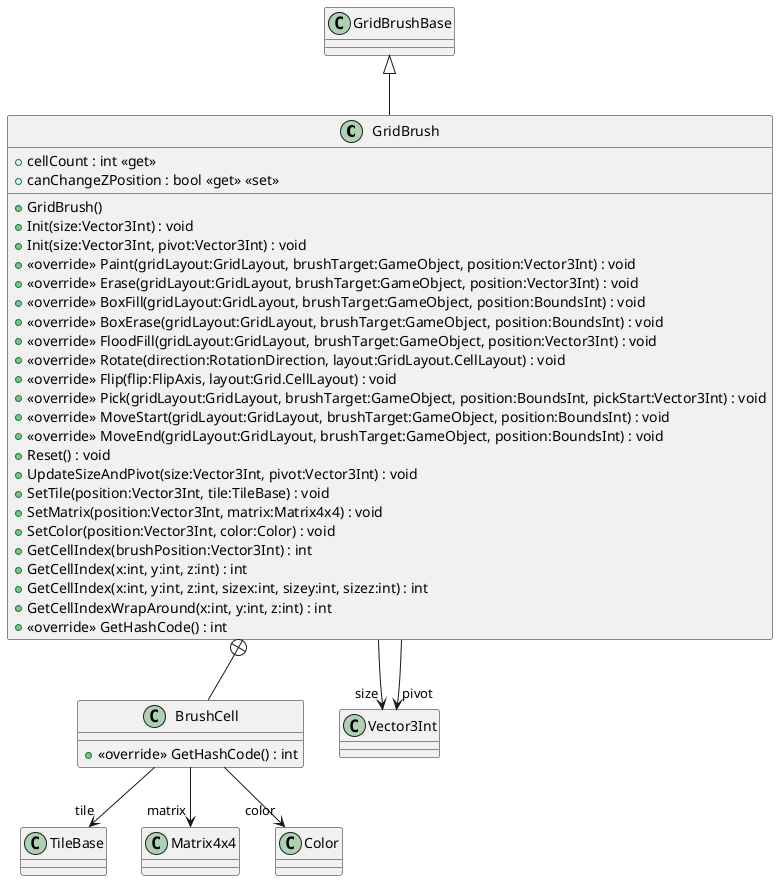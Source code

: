 @startuml
class GridBrush {
    + cellCount : int <<get>>
    + canChangeZPosition : bool <<get>> <<set>>
    + GridBrush()
    + Init(size:Vector3Int) : void
    + Init(size:Vector3Int, pivot:Vector3Int) : void
    + <<override>> Paint(gridLayout:GridLayout, brushTarget:GameObject, position:Vector3Int) : void
    + <<override>> Erase(gridLayout:GridLayout, brushTarget:GameObject, position:Vector3Int) : void
    + <<override>> BoxFill(gridLayout:GridLayout, brushTarget:GameObject, position:BoundsInt) : void
    + <<override>> BoxErase(gridLayout:GridLayout, brushTarget:GameObject, position:BoundsInt) : void
    + <<override>> FloodFill(gridLayout:GridLayout, brushTarget:GameObject, position:Vector3Int) : void
    + <<override>> Rotate(direction:RotationDirection, layout:GridLayout.CellLayout) : void
    + <<override>> Flip(flip:FlipAxis, layout:Grid.CellLayout) : void
    + <<override>> Pick(gridLayout:GridLayout, brushTarget:GameObject, position:BoundsInt, pickStart:Vector3Int) : void
    + <<override>> MoveStart(gridLayout:GridLayout, brushTarget:GameObject, position:BoundsInt) : void
    + <<override>> MoveEnd(gridLayout:GridLayout, brushTarget:GameObject, position:BoundsInt) : void
    + Reset() : void
    + UpdateSizeAndPivot(size:Vector3Int, pivot:Vector3Int) : void
    + SetTile(position:Vector3Int, tile:TileBase) : void
    + SetMatrix(position:Vector3Int, matrix:Matrix4x4) : void
    + SetColor(position:Vector3Int, color:Color) : void
    + GetCellIndex(brushPosition:Vector3Int) : int
    + GetCellIndex(x:int, y:int, z:int) : int
    + GetCellIndex(x:int, y:int, z:int, sizex:int, sizey:int, sizez:int) : int
    + GetCellIndexWrapAround(x:int, y:int, z:int) : int
    + <<override>> GetHashCode() : int
}
class BrushCell {
    + <<override>> GetHashCode() : int
}
GridBrushBase <|-- GridBrush
GridBrush --> "size" Vector3Int
GridBrush --> "pivot" Vector3Int
GridBrush +-- BrushCell
BrushCell --> "tile" TileBase
BrushCell --> "matrix" Matrix4x4
BrushCell --> "color" Color
@enduml
